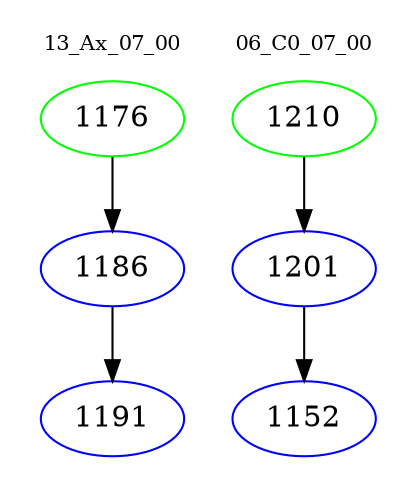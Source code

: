 digraph{
subgraph cluster_0 {
color = white
label = "13_Ax_07_00";
fontsize=10;
T0_1176 [label="1176", color="green"]
T0_1176 -> T0_1186 [color="black"]
T0_1186 [label="1186", color="blue"]
T0_1186 -> T0_1191 [color="black"]
T0_1191 [label="1191", color="blue"]
}
subgraph cluster_1 {
color = white
label = "06_C0_07_00";
fontsize=10;
T1_1210 [label="1210", color="green"]
T1_1210 -> T1_1201 [color="black"]
T1_1201 [label="1201", color="blue"]
T1_1201 -> T1_1152 [color="black"]
T1_1152 [label="1152", color="blue"]
}
}
